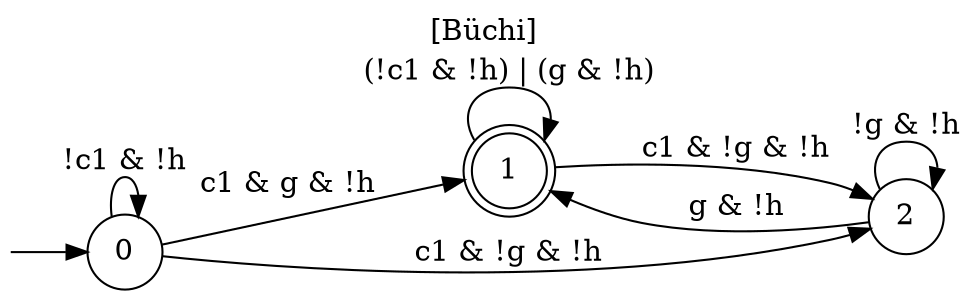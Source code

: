 digraph "" {
  rankdir=LR
  label="[Büchi]"
  labelloc="t"
  node [shape="circle"]
  I [label="", style=invis, width=0]
  I -> 0
  0 [label="0"]
  0 -> 0 [label="!c1 & !h"]
  0 -> 1 [label="c1 & g & !h"]
  0 -> 2 [label="c1 & !g & !h"]
  1 [label="1", peripheries=2]
  1 -> 1 [label="(!c1 & !h) | (g & !h)"]
  1 -> 2 [label="c1 & !g & !h"]
  2 [label="2"]
  2 -> 1 [label="g & !h"]
  2 -> 2 [label="!g & !h"]
}
